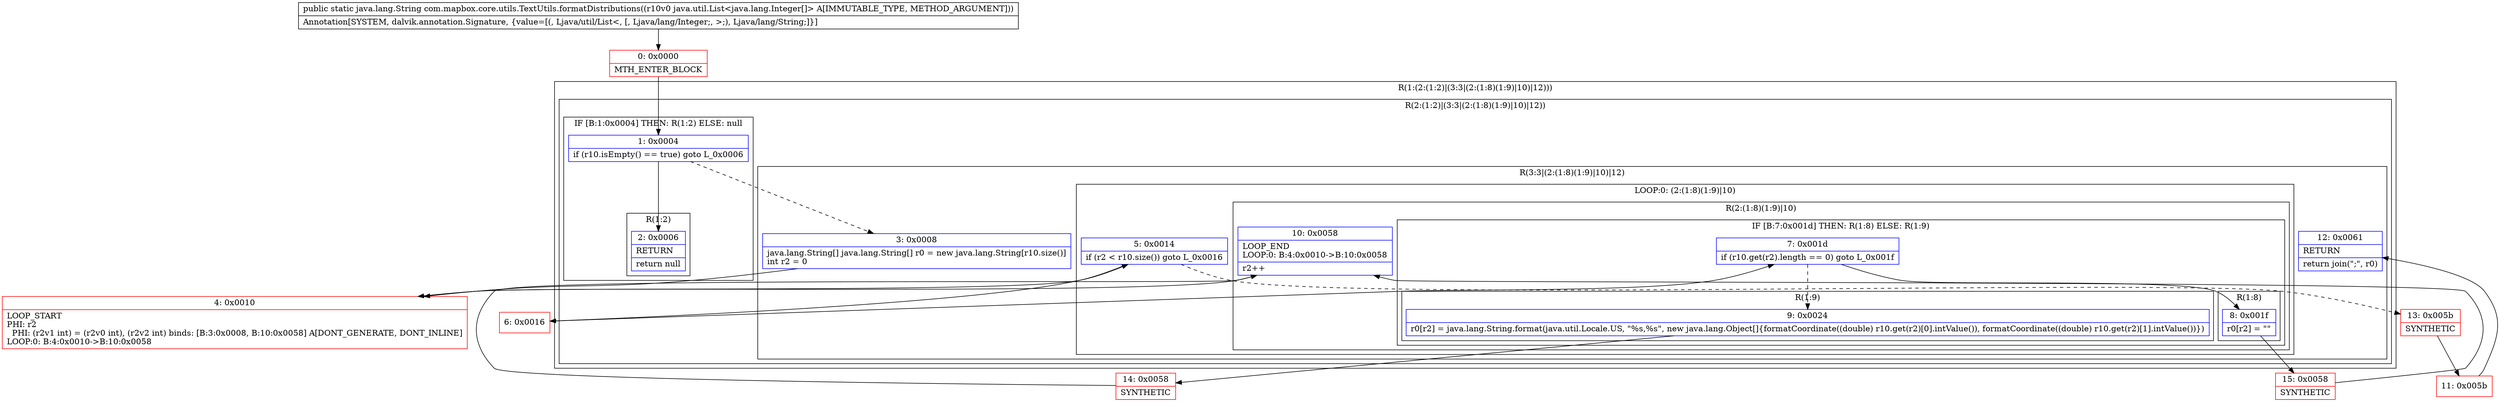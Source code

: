 digraph "CFG forcom.mapbox.core.utils.TextUtils.formatDistributions(Ljava\/util\/List;)Ljava\/lang\/String;" {
subgraph cluster_Region_1645079659 {
label = "R(1:(2:(1:2)|(3:3|(2:(1:8)(1:9)|10)|12)))";
node [shape=record,color=blue];
subgraph cluster_Region_1060140246 {
label = "R(2:(1:2)|(3:3|(2:(1:8)(1:9)|10)|12))";
node [shape=record,color=blue];
subgraph cluster_IfRegion_365656378 {
label = "IF [B:1:0x0004] THEN: R(1:2) ELSE: null";
node [shape=record,color=blue];
Node_1 [shape=record,label="{1\:\ 0x0004|if (r10.isEmpty() == true) goto L_0x0006\l}"];
subgraph cluster_Region_194448370 {
label = "R(1:2)";
node [shape=record,color=blue];
Node_2 [shape=record,label="{2\:\ 0x0006|RETURN\l|return null\l}"];
}
}
subgraph cluster_Region_1043315781 {
label = "R(3:3|(2:(1:8)(1:9)|10)|12)";
node [shape=record,color=blue];
Node_3 [shape=record,label="{3\:\ 0x0008|java.lang.String[] java.lang.String[] r0 = new java.lang.String[r10.size()]\lint r2 = 0\l}"];
subgraph cluster_LoopRegion_1478988528 {
label = "LOOP:0: (2:(1:8)(1:9)|10)";
node [shape=record,color=blue];
Node_5 [shape=record,label="{5\:\ 0x0014|if (r2 \< r10.size()) goto L_0x0016\l}"];
subgraph cluster_Region_455725093 {
label = "R(2:(1:8)(1:9)|10)";
node [shape=record,color=blue];
subgraph cluster_IfRegion_846377714 {
label = "IF [B:7:0x001d] THEN: R(1:8) ELSE: R(1:9)";
node [shape=record,color=blue];
Node_7 [shape=record,label="{7\:\ 0x001d|if (r10.get(r2).length == 0) goto L_0x001f\l}"];
subgraph cluster_Region_1370430369 {
label = "R(1:8)";
node [shape=record,color=blue];
Node_8 [shape=record,label="{8\:\ 0x001f|r0[r2] = \"\"\l}"];
}
subgraph cluster_Region_2103884311 {
label = "R(1:9)";
node [shape=record,color=blue];
Node_9 [shape=record,label="{9\:\ 0x0024|r0[r2] = java.lang.String.format(java.util.Locale.US, \"%s,%s\", new java.lang.Object[]\{formatCoordinate((double) r10.get(r2)[0].intValue()), formatCoordinate((double) r10.get(r2)[1].intValue())\})\l}"];
}
}
Node_10 [shape=record,label="{10\:\ 0x0058|LOOP_END\lLOOP:0: B:4:0x0010\-\>B:10:0x0058\l|r2++\l}"];
}
}
Node_12 [shape=record,label="{12\:\ 0x0061|RETURN\l|return join(\";\", r0)\l}"];
}
}
}
Node_0 [shape=record,color=red,label="{0\:\ 0x0000|MTH_ENTER_BLOCK\l}"];
Node_4 [shape=record,color=red,label="{4\:\ 0x0010|LOOP_START\lPHI: r2 \l  PHI: (r2v1 int) = (r2v0 int), (r2v2 int) binds: [B:3:0x0008, B:10:0x0058] A[DONT_GENERATE, DONT_INLINE]\lLOOP:0: B:4:0x0010\-\>B:10:0x0058\l}"];
Node_6 [shape=record,color=red,label="{6\:\ 0x0016}"];
Node_11 [shape=record,color=red,label="{11\:\ 0x005b}"];
Node_13 [shape=record,color=red,label="{13\:\ 0x005b|SYNTHETIC\l}"];
Node_14 [shape=record,color=red,label="{14\:\ 0x0058|SYNTHETIC\l}"];
Node_15 [shape=record,color=red,label="{15\:\ 0x0058|SYNTHETIC\l}"];
MethodNode[shape=record,label="{public static java.lang.String com.mapbox.core.utils.TextUtils.formatDistributions((r10v0 java.util.List\<java.lang.Integer[]\> A[IMMUTABLE_TYPE, METHOD_ARGUMENT]))  | Annotation[SYSTEM, dalvik.annotation.Signature, \{value=[(, Ljava\/util\/List\<, [, Ljava\/lang\/Integer;, \>;), Ljava\/lang\/String;]\}]\l}"];
MethodNode -> Node_0;
Node_1 -> Node_2;
Node_1 -> Node_3[style=dashed];
Node_3 -> Node_4;
Node_5 -> Node_6;
Node_5 -> Node_13[style=dashed];
Node_7 -> Node_8;
Node_7 -> Node_9[style=dashed];
Node_8 -> Node_15;
Node_9 -> Node_14;
Node_10 -> Node_4;
Node_0 -> Node_1;
Node_4 -> Node_5;
Node_6 -> Node_7;
Node_11 -> Node_12;
Node_13 -> Node_11;
Node_14 -> Node_10;
Node_15 -> Node_10;
}

